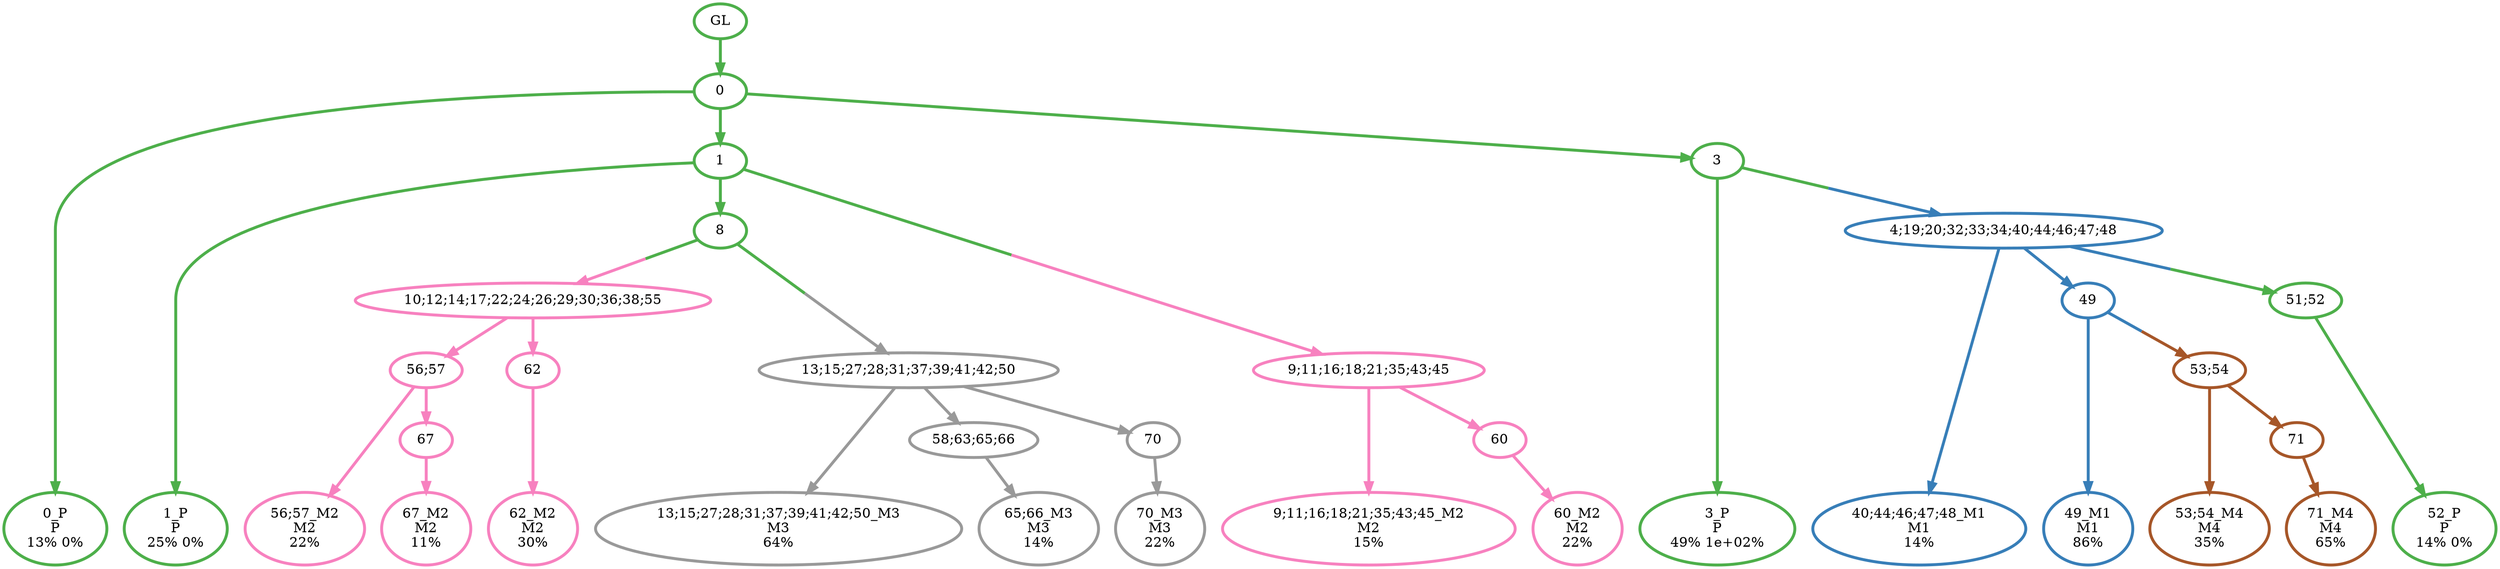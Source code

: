 digraph T {
	{
		rank=same
		32 [penwidth=3,colorscheme=set19,color=3,label="0_P\nP\n13% 0%"]
		30 [penwidth=3,colorscheme=set19,color=3,label="1_P\nP\n25% 0%"]
		28 [penwidth=3,colorscheme=set19,color=3,label="3_P\nP\n49% 1e+02%"]
		27 [penwidth=3,colorscheme=set19,color=3,label="52_P\nP\n14% 0%"]
		26 [penwidth=3,colorscheme=set19,color=2,label="40;44;46;47;48_M1\nM1\n14%"]
		24 [penwidth=3,colorscheme=set19,color=2,label="49_M1\nM1\n86%"]
		21 [penwidth=3,colorscheme=set19,color=8,label="56;57_M2\nM2\n22%"]
		19 [penwidth=3,colorscheme=set19,color=8,label="67_M2\nM2\n11%"]
		17 [penwidth=3,colorscheme=set19,color=8,label="62_M2\nM2\n30%"]
		16 [penwidth=3,colorscheme=set19,color=8,label="9;11;16;18;21;35;43;45_M2\nM2\n15%"]
		14 [penwidth=3,colorscheme=set19,color=8,label="60_M2\nM2\n22%"]
		13 [penwidth=3,colorscheme=set19,color=9,label="13;15;27;28;31;37;39;41;42;50_M3\nM3\n64%"]
		11 [penwidth=3,colorscheme=set19,color=9,label="65;66_M3\nM3\n14%"]
		9 [penwidth=3,colorscheme=set19,color=9,label="70_M3\nM3\n22%"]
		8 [penwidth=3,colorscheme=set19,color=7,label="53;54_M4\nM4\n35%"]
		6 [penwidth=3,colorscheme=set19,color=7,label="71_M4\nM4\n65%"]
	}
	34 [penwidth=3,colorscheme=set19,color=3,label="GL"]
	33 [penwidth=3,colorscheme=set19,color=3,label="0"]
	31 [penwidth=3,colorscheme=set19,color=3,label="1"]
	29 [penwidth=3,colorscheme=set19,color=3,label="3"]
	25 [penwidth=3,colorscheme=set19,color=2,label="49"]
	23 [penwidth=3,colorscheme=set19,color=3,label="8"]
	22 [penwidth=3,colorscheme=set19,color=8,label="56;57"]
	20 [penwidth=3,colorscheme=set19,color=8,label="67"]
	18 [penwidth=3,colorscheme=set19,color=8,label="62"]
	15 [penwidth=3,colorscheme=set19,color=8,label="60"]
	12 [penwidth=3,colorscheme=set19,color=9,label="58;63;65;66"]
	10 [penwidth=3,colorscheme=set19,color=9,label="70"]
	7 [penwidth=3,colorscheme=set19,color=7,label="71"]
	5 [penwidth=3,colorscheme=set19,color=3,label="51;52"]
	4 [penwidth=3,colorscheme=set19,color=7,label="53;54"]
	3 [penwidth=3,colorscheme=set19,color=8,label="9;11;16;18;21;35;43;45"]
	2 [penwidth=3,colorscheme=set19,color=8,label="10;12;14;17;22;24;26;29;30;36;38;55"]
	1 [penwidth=3,colorscheme=set19,color=9,label="13;15;27;28;31;37;39;41;42;50"]
	0 [penwidth=3,colorscheme=set19,color=2,label="4;19;20;32;33;34;40;44;46;47;48"]
	34 -> 33 [penwidth=3,colorscheme=set19,color=3]
	33 -> 32 [penwidth=3,colorscheme=set19,color=3]
	33 -> 31 [penwidth=3,colorscheme=set19,color=3]
	33 -> 29 [penwidth=3,colorscheme=set19,color=3]
	31 -> 30 [penwidth=3,colorscheme=set19,color=3]
	31 -> 23 [penwidth=3,colorscheme=set19,color=3]
	31 -> 3 [penwidth=3,colorscheme=set19,color="3;0.5:8"]
	29 -> 28 [penwidth=3,colorscheme=set19,color=3]
	29 -> 0 [penwidth=3,colorscheme=set19,color="3;0.5:2"]
	25 -> 24 [penwidth=3,colorscheme=set19,color=2]
	25 -> 4 [penwidth=3,colorscheme=set19,color="2;0.5:7"]
	23 -> 1 [penwidth=3,colorscheme=set19,color="3;0.5:9"]
	23 -> 2 [penwidth=3,colorscheme=set19,color="3;0.5:8"]
	22 -> 21 [penwidth=3,colorscheme=set19,color=8]
	22 -> 20 [penwidth=3,colorscheme=set19,color=8]
	20 -> 19 [penwidth=3,colorscheme=set19,color=8]
	18 -> 17 [penwidth=3,colorscheme=set19,color=8]
	15 -> 14 [penwidth=3,colorscheme=set19,color=8]
	12 -> 11 [penwidth=3,colorscheme=set19,color=9]
	10 -> 9 [penwidth=3,colorscheme=set19,color=9]
	7 -> 6 [penwidth=3,colorscheme=set19,color=7]
	5 -> 27 [penwidth=3,colorscheme=set19,color=3]
	4 -> 8 [penwidth=3,colorscheme=set19,color=7]
	4 -> 7 [penwidth=3,colorscheme=set19,color=7]
	3 -> 16 [penwidth=3,colorscheme=set19,color=8]
	3 -> 15 [penwidth=3,colorscheme=set19,color=8]
	2 -> 22 [penwidth=3,colorscheme=set19,color=8]
	2 -> 18 [penwidth=3,colorscheme=set19,color=8]
	1 -> 13 [penwidth=3,colorscheme=set19,color=9]
	1 -> 12 [penwidth=3,colorscheme=set19,color=9]
	1 -> 10 [penwidth=3,colorscheme=set19,color=9]
	0 -> 26 [penwidth=3,colorscheme=set19,color=2]
	0 -> 25 [penwidth=3,colorscheme=set19,color=2]
	0 -> 5 [penwidth=3,colorscheme=set19,color="2;0.5:3"]
}
